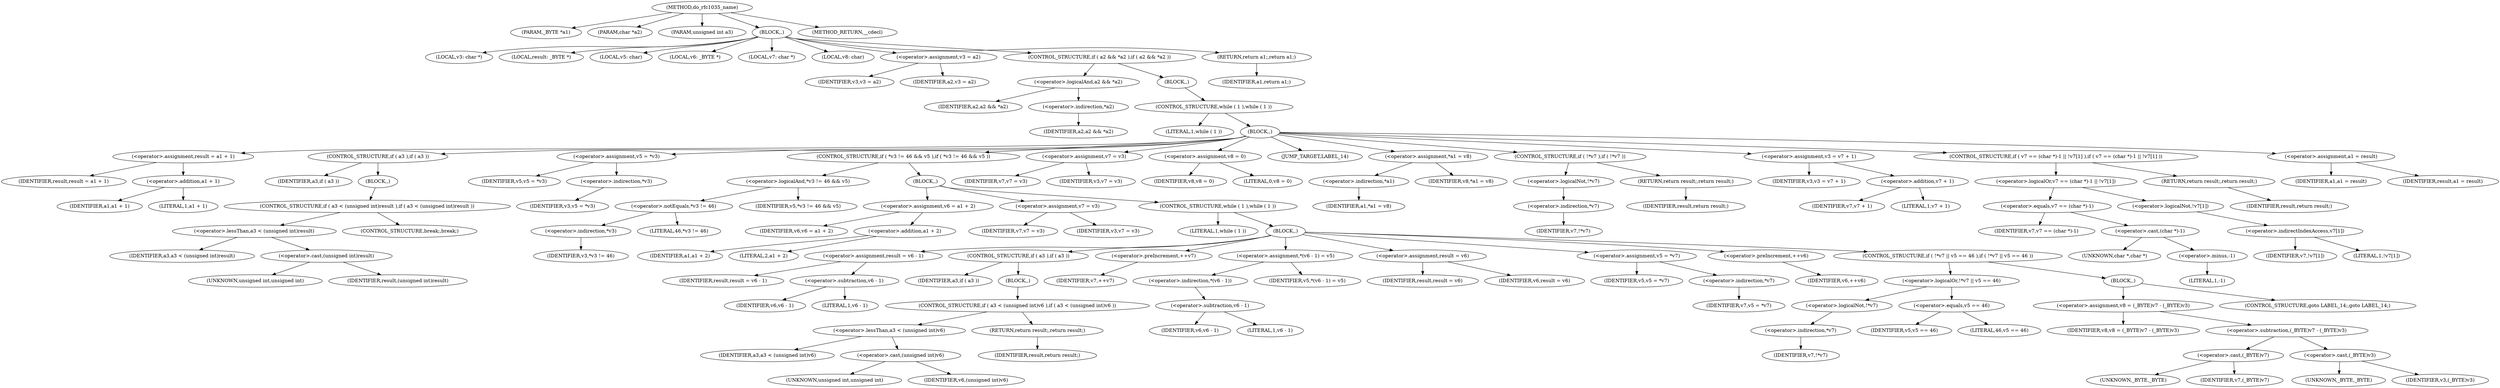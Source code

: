 digraph do_rfc1035_name {  
"1000107" [label = "(METHOD,do_rfc1035_name)" ]
"1000108" [label = "(PARAM,_BYTE *a1)" ]
"1000109" [label = "(PARAM,char *a2)" ]
"1000110" [label = "(PARAM,unsigned int a3)" ]
"1000111" [label = "(BLOCK,,)" ]
"1000112" [label = "(LOCAL,v3: char *)" ]
"1000113" [label = "(LOCAL,result: _BYTE *)" ]
"1000114" [label = "(LOCAL,v5: char)" ]
"1000115" [label = "(LOCAL,v6: _BYTE *)" ]
"1000116" [label = "(LOCAL,v7: char *)" ]
"1000117" [label = "(LOCAL,v8: char)" ]
"1000118" [label = "(<operator>.assignment,v3 = a2)" ]
"1000119" [label = "(IDENTIFIER,v3,v3 = a2)" ]
"1000120" [label = "(IDENTIFIER,a2,v3 = a2)" ]
"1000121" [label = "(CONTROL_STRUCTURE,if ( a2 && *a2 ),if ( a2 && *a2 ))" ]
"1000122" [label = "(<operator>.logicalAnd,a2 && *a2)" ]
"1000123" [label = "(IDENTIFIER,a2,a2 && *a2)" ]
"1000124" [label = "(<operator>.indirection,*a2)" ]
"1000125" [label = "(IDENTIFIER,a2,a2 && *a2)" ]
"1000126" [label = "(BLOCK,,)" ]
"1000127" [label = "(CONTROL_STRUCTURE,while ( 1 ),while ( 1 ))" ]
"1000128" [label = "(LITERAL,1,while ( 1 ))" ]
"1000129" [label = "(BLOCK,,)" ]
"1000130" [label = "(<operator>.assignment,result = a1 + 1)" ]
"1000131" [label = "(IDENTIFIER,result,result = a1 + 1)" ]
"1000132" [label = "(<operator>.addition,a1 + 1)" ]
"1000133" [label = "(IDENTIFIER,a1,a1 + 1)" ]
"1000134" [label = "(LITERAL,1,a1 + 1)" ]
"1000135" [label = "(CONTROL_STRUCTURE,if ( a3 ),if ( a3 ))" ]
"1000136" [label = "(IDENTIFIER,a3,if ( a3 ))" ]
"1000137" [label = "(BLOCK,,)" ]
"1000138" [label = "(CONTROL_STRUCTURE,if ( a3 < (unsigned int)result ),if ( a3 < (unsigned int)result ))" ]
"1000139" [label = "(<operator>.lessThan,a3 < (unsigned int)result)" ]
"1000140" [label = "(IDENTIFIER,a3,a3 < (unsigned int)result)" ]
"1000141" [label = "(<operator>.cast,(unsigned int)result)" ]
"1000142" [label = "(UNKNOWN,unsigned int,unsigned int)" ]
"1000143" [label = "(IDENTIFIER,result,(unsigned int)result)" ]
"1000144" [label = "(CONTROL_STRUCTURE,break;,break;)" ]
"1000145" [label = "(<operator>.assignment,v5 = *v3)" ]
"1000146" [label = "(IDENTIFIER,v5,v5 = *v3)" ]
"1000147" [label = "(<operator>.indirection,*v3)" ]
"1000148" [label = "(IDENTIFIER,v3,v5 = *v3)" ]
"1000149" [label = "(CONTROL_STRUCTURE,if ( *v3 != 46 && v5 ),if ( *v3 != 46 && v5 ))" ]
"1000150" [label = "(<operator>.logicalAnd,*v3 != 46 && v5)" ]
"1000151" [label = "(<operator>.notEquals,*v3 != 46)" ]
"1000152" [label = "(<operator>.indirection,*v3)" ]
"1000153" [label = "(IDENTIFIER,v3,*v3 != 46)" ]
"1000154" [label = "(LITERAL,46,*v3 != 46)" ]
"1000155" [label = "(IDENTIFIER,v5,*v3 != 46 && v5)" ]
"1000156" [label = "(BLOCK,,)" ]
"1000157" [label = "(<operator>.assignment,v6 = a1 + 2)" ]
"1000158" [label = "(IDENTIFIER,v6,v6 = a1 + 2)" ]
"1000159" [label = "(<operator>.addition,a1 + 2)" ]
"1000160" [label = "(IDENTIFIER,a1,a1 + 2)" ]
"1000161" [label = "(LITERAL,2,a1 + 2)" ]
"1000162" [label = "(<operator>.assignment,v7 = v3)" ]
"1000163" [label = "(IDENTIFIER,v7,v7 = v3)" ]
"1000164" [label = "(IDENTIFIER,v3,v7 = v3)" ]
"1000165" [label = "(CONTROL_STRUCTURE,while ( 1 ),while ( 1 ))" ]
"1000166" [label = "(LITERAL,1,while ( 1 ))" ]
"1000167" [label = "(BLOCK,,)" ]
"1000168" [label = "(<operator>.assignment,result = v6 - 1)" ]
"1000169" [label = "(IDENTIFIER,result,result = v6 - 1)" ]
"1000170" [label = "(<operator>.subtraction,v6 - 1)" ]
"1000171" [label = "(IDENTIFIER,v6,v6 - 1)" ]
"1000172" [label = "(LITERAL,1,v6 - 1)" ]
"1000173" [label = "(CONTROL_STRUCTURE,if ( a3 ),if ( a3 ))" ]
"1000174" [label = "(IDENTIFIER,a3,if ( a3 ))" ]
"1000175" [label = "(BLOCK,,)" ]
"1000176" [label = "(CONTROL_STRUCTURE,if ( a3 < (unsigned int)v6 ),if ( a3 < (unsigned int)v6 ))" ]
"1000177" [label = "(<operator>.lessThan,a3 < (unsigned int)v6)" ]
"1000178" [label = "(IDENTIFIER,a3,a3 < (unsigned int)v6)" ]
"1000179" [label = "(<operator>.cast,(unsigned int)v6)" ]
"1000180" [label = "(UNKNOWN,unsigned int,unsigned int)" ]
"1000181" [label = "(IDENTIFIER,v6,(unsigned int)v6)" ]
"1000182" [label = "(RETURN,return result;,return result;)" ]
"1000183" [label = "(IDENTIFIER,result,return result;)" ]
"1000184" [label = "(<operator>.preIncrement,++v7)" ]
"1000185" [label = "(IDENTIFIER,v7,++v7)" ]
"1000186" [label = "(<operator>.assignment,*(v6 - 1) = v5)" ]
"1000187" [label = "(<operator>.indirection,*(v6 - 1))" ]
"1000188" [label = "(<operator>.subtraction,v6 - 1)" ]
"1000189" [label = "(IDENTIFIER,v6,v6 - 1)" ]
"1000190" [label = "(LITERAL,1,v6 - 1)" ]
"1000191" [label = "(IDENTIFIER,v5,*(v6 - 1) = v5)" ]
"1000192" [label = "(<operator>.assignment,result = v6)" ]
"1000193" [label = "(IDENTIFIER,result,result = v6)" ]
"1000194" [label = "(IDENTIFIER,v6,result = v6)" ]
"1000195" [label = "(<operator>.assignment,v5 = *v7)" ]
"1000196" [label = "(IDENTIFIER,v5,v5 = *v7)" ]
"1000197" [label = "(<operator>.indirection,*v7)" ]
"1000198" [label = "(IDENTIFIER,v7,v5 = *v7)" ]
"1000199" [label = "(<operator>.preIncrement,++v6)" ]
"1000200" [label = "(IDENTIFIER,v6,++v6)" ]
"1000201" [label = "(CONTROL_STRUCTURE,if ( !*v7 || v5 == 46 ),if ( !*v7 || v5 == 46 ))" ]
"1000202" [label = "(<operator>.logicalOr,!*v7 || v5 == 46)" ]
"1000203" [label = "(<operator>.logicalNot,!*v7)" ]
"1000204" [label = "(<operator>.indirection,*v7)" ]
"1000205" [label = "(IDENTIFIER,v7,!*v7)" ]
"1000206" [label = "(<operator>.equals,v5 == 46)" ]
"1000207" [label = "(IDENTIFIER,v5,v5 == 46)" ]
"1000208" [label = "(LITERAL,46,v5 == 46)" ]
"1000209" [label = "(BLOCK,,)" ]
"1000210" [label = "(<operator>.assignment,v8 = (_BYTE)v7 - (_BYTE)v3)" ]
"1000211" [label = "(IDENTIFIER,v8,v8 = (_BYTE)v7 - (_BYTE)v3)" ]
"1000212" [label = "(<operator>.subtraction,(_BYTE)v7 - (_BYTE)v3)" ]
"1000213" [label = "(<operator>.cast,(_BYTE)v7)" ]
"1000214" [label = "(UNKNOWN,_BYTE,_BYTE)" ]
"1000215" [label = "(IDENTIFIER,v7,(_BYTE)v7)" ]
"1000216" [label = "(<operator>.cast,(_BYTE)v3)" ]
"1000217" [label = "(UNKNOWN,_BYTE,_BYTE)" ]
"1000218" [label = "(IDENTIFIER,v3,(_BYTE)v3)" ]
"1000219" [label = "(CONTROL_STRUCTURE,goto LABEL_14;,goto LABEL_14;)" ]
"1000220" [label = "(<operator>.assignment,v7 = v3)" ]
"1000221" [label = "(IDENTIFIER,v7,v7 = v3)" ]
"1000222" [label = "(IDENTIFIER,v3,v7 = v3)" ]
"1000223" [label = "(<operator>.assignment,v8 = 0)" ]
"1000224" [label = "(IDENTIFIER,v8,v8 = 0)" ]
"1000225" [label = "(LITERAL,0,v8 = 0)" ]
"1000226" [label = "(JUMP_TARGET,LABEL_14)" ]
"1000227" [label = "(<operator>.assignment,*a1 = v8)" ]
"1000228" [label = "(<operator>.indirection,*a1)" ]
"1000229" [label = "(IDENTIFIER,a1,*a1 = v8)" ]
"1000230" [label = "(IDENTIFIER,v8,*a1 = v8)" ]
"1000231" [label = "(CONTROL_STRUCTURE,if ( !*v7 ),if ( !*v7 ))" ]
"1000232" [label = "(<operator>.logicalNot,!*v7)" ]
"1000233" [label = "(<operator>.indirection,*v7)" ]
"1000234" [label = "(IDENTIFIER,v7,!*v7)" ]
"1000235" [label = "(RETURN,return result;,return result;)" ]
"1000236" [label = "(IDENTIFIER,result,return result;)" ]
"1000237" [label = "(<operator>.assignment,v3 = v7 + 1)" ]
"1000238" [label = "(IDENTIFIER,v3,v3 = v7 + 1)" ]
"1000239" [label = "(<operator>.addition,v7 + 1)" ]
"1000240" [label = "(IDENTIFIER,v7,v7 + 1)" ]
"1000241" [label = "(LITERAL,1,v7 + 1)" ]
"1000242" [label = "(CONTROL_STRUCTURE,if ( v7 == (char *)-1 || !v7[1] ),if ( v7 == (char *)-1 || !v7[1] ))" ]
"1000243" [label = "(<operator>.logicalOr,v7 == (char *)-1 || !v7[1])" ]
"1000244" [label = "(<operator>.equals,v7 == (char *)-1)" ]
"1000245" [label = "(IDENTIFIER,v7,v7 == (char *)-1)" ]
"1000246" [label = "(<operator>.cast,(char *)-1)" ]
"1000247" [label = "(UNKNOWN,char *,char *)" ]
"1000248" [label = "(<operator>.minus,-1)" ]
"1000249" [label = "(LITERAL,1,-1)" ]
"1000250" [label = "(<operator>.logicalNot,!v7[1])" ]
"1000251" [label = "(<operator>.indirectIndexAccess,v7[1])" ]
"1000252" [label = "(IDENTIFIER,v7,!v7[1])" ]
"1000253" [label = "(LITERAL,1,!v7[1])" ]
"1000254" [label = "(RETURN,return result;,return result;)" ]
"1000255" [label = "(IDENTIFIER,result,return result;)" ]
"1000256" [label = "(<operator>.assignment,a1 = result)" ]
"1000257" [label = "(IDENTIFIER,a1,a1 = result)" ]
"1000258" [label = "(IDENTIFIER,result,a1 = result)" ]
"1000259" [label = "(RETURN,return a1;,return a1;)" ]
"1000260" [label = "(IDENTIFIER,a1,return a1;)" ]
"1000261" [label = "(METHOD_RETURN,__cdecl)" ]
  "1000107" -> "1000108" 
  "1000107" -> "1000109" 
  "1000107" -> "1000110" 
  "1000107" -> "1000111" 
  "1000107" -> "1000261" 
  "1000111" -> "1000112" 
  "1000111" -> "1000113" 
  "1000111" -> "1000114" 
  "1000111" -> "1000115" 
  "1000111" -> "1000116" 
  "1000111" -> "1000117" 
  "1000111" -> "1000118" 
  "1000111" -> "1000121" 
  "1000111" -> "1000259" 
  "1000118" -> "1000119" 
  "1000118" -> "1000120" 
  "1000121" -> "1000122" 
  "1000121" -> "1000126" 
  "1000122" -> "1000123" 
  "1000122" -> "1000124" 
  "1000124" -> "1000125" 
  "1000126" -> "1000127" 
  "1000127" -> "1000128" 
  "1000127" -> "1000129" 
  "1000129" -> "1000130" 
  "1000129" -> "1000135" 
  "1000129" -> "1000145" 
  "1000129" -> "1000149" 
  "1000129" -> "1000220" 
  "1000129" -> "1000223" 
  "1000129" -> "1000226" 
  "1000129" -> "1000227" 
  "1000129" -> "1000231" 
  "1000129" -> "1000237" 
  "1000129" -> "1000242" 
  "1000129" -> "1000256" 
  "1000130" -> "1000131" 
  "1000130" -> "1000132" 
  "1000132" -> "1000133" 
  "1000132" -> "1000134" 
  "1000135" -> "1000136" 
  "1000135" -> "1000137" 
  "1000137" -> "1000138" 
  "1000138" -> "1000139" 
  "1000138" -> "1000144" 
  "1000139" -> "1000140" 
  "1000139" -> "1000141" 
  "1000141" -> "1000142" 
  "1000141" -> "1000143" 
  "1000145" -> "1000146" 
  "1000145" -> "1000147" 
  "1000147" -> "1000148" 
  "1000149" -> "1000150" 
  "1000149" -> "1000156" 
  "1000150" -> "1000151" 
  "1000150" -> "1000155" 
  "1000151" -> "1000152" 
  "1000151" -> "1000154" 
  "1000152" -> "1000153" 
  "1000156" -> "1000157" 
  "1000156" -> "1000162" 
  "1000156" -> "1000165" 
  "1000157" -> "1000158" 
  "1000157" -> "1000159" 
  "1000159" -> "1000160" 
  "1000159" -> "1000161" 
  "1000162" -> "1000163" 
  "1000162" -> "1000164" 
  "1000165" -> "1000166" 
  "1000165" -> "1000167" 
  "1000167" -> "1000168" 
  "1000167" -> "1000173" 
  "1000167" -> "1000184" 
  "1000167" -> "1000186" 
  "1000167" -> "1000192" 
  "1000167" -> "1000195" 
  "1000167" -> "1000199" 
  "1000167" -> "1000201" 
  "1000168" -> "1000169" 
  "1000168" -> "1000170" 
  "1000170" -> "1000171" 
  "1000170" -> "1000172" 
  "1000173" -> "1000174" 
  "1000173" -> "1000175" 
  "1000175" -> "1000176" 
  "1000176" -> "1000177" 
  "1000176" -> "1000182" 
  "1000177" -> "1000178" 
  "1000177" -> "1000179" 
  "1000179" -> "1000180" 
  "1000179" -> "1000181" 
  "1000182" -> "1000183" 
  "1000184" -> "1000185" 
  "1000186" -> "1000187" 
  "1000186" -> "1000191" 
  "1000187" -> "1000188" 
  "1000188" -> "1000189" 
  "1000188" -> "1000190" 
  "1000192" -> "1000193" 
  "1000192" -> "1000194" 
  "1000195" -> "1000196" 
  "1000195" -> "1000197" 
  "1000197" -> "1000198" 
  "1000199" -> "1000200" 
  "1000201" -> "1000202" 
  "1000201" -> "1000209" 
  "1000202" -> "1000203" 
  "1000202" -> "1000206" 
  "1000203" -> "1000204" 
  "1000204" -> "1000205" 
  "1000206" -> "1000207" 
  "1000206" -> "1000208" 
  "1000209" -> "1000210" 
  "1000209" -> "1000219" 
  "1000210" -> "1000211" 
  "1000210" -> "1000212" 
  "1000212" -> "1000213" 
  "1000212" -> "1000216" 
  "1000213" -> "1000214" 
  "1000213" -> "1000215" 
  "1000216" -> "1000217" 
  "1000216" -> "1000218" 
  "1000220" -> "1000221" 
  "1000220" -> "1000222" 
  "1000223" -> "1000224" 
  "1000223" -> "1000225" 
  "1000227" -> "1000228" 
  "1000227" -> "1000230" 
  "1000228" -> "1000229" 
  "1000231" -> "1000232" 
  "1000231" -> "1000235" 
  "1000232" -> "1000233" 
  "1000233" -> "1000234" 
  "1000235" -> "1000236" 
  "1000237" -> "1000238" 
  "1000237" -> "1000239" 
  "1000239" -> "1000240" 
  "1000239" -> "1000241" 
  "1000242" -> "1000243" 
  "1000242" -> "1000254" 
  "1000243" -> "1000244" 
  "1000243" -> "1000250" 
  "1000244" -> "1000245" 
  "1000244" -> "1000246" 
  "1000246" -> "1000247" 
  "1000246" -> "1000248" 
  "1000248" -> "1000249" 
  "1000250" -> "1000251" 
  "1000251" -> "1000252" 
  "1000251" -> "1000253" 
  "1000254" -> "1000255" 
  "1000256" -> "1000257" 
  "1000256" -> "1000258" 
  "1000259" -> "1000260" 
}
